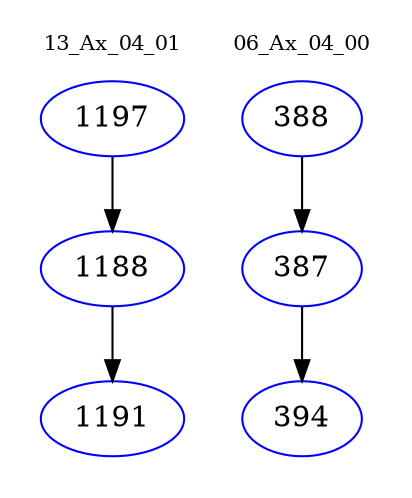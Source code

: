 digraph{
subgraph cluster_0 {
color = white
label = "13_Ax_04_01";
fontsize=10;
T0_1197 [label="1197", color="blue"]
T0_1197 -> T0_1188 [color="black"]
T0_1188 [label="1188", color="blue"]
T0_1188 -> T0_1191 [color="black"]
T0_1191 [label="1191", color="blue"]
}
subgraph cluster_1 {
color = white
label = "06_Ax_04_00";
fontsize=10;
T1_388 [label="388", color="blue"]
T1_388 -> T1_387 [color="black"]
T1_387 [label="387", color="blue"]
T1_387 -> T1_394 [color="black"]
T1_394 [label="394", color="blue"]
}
}
